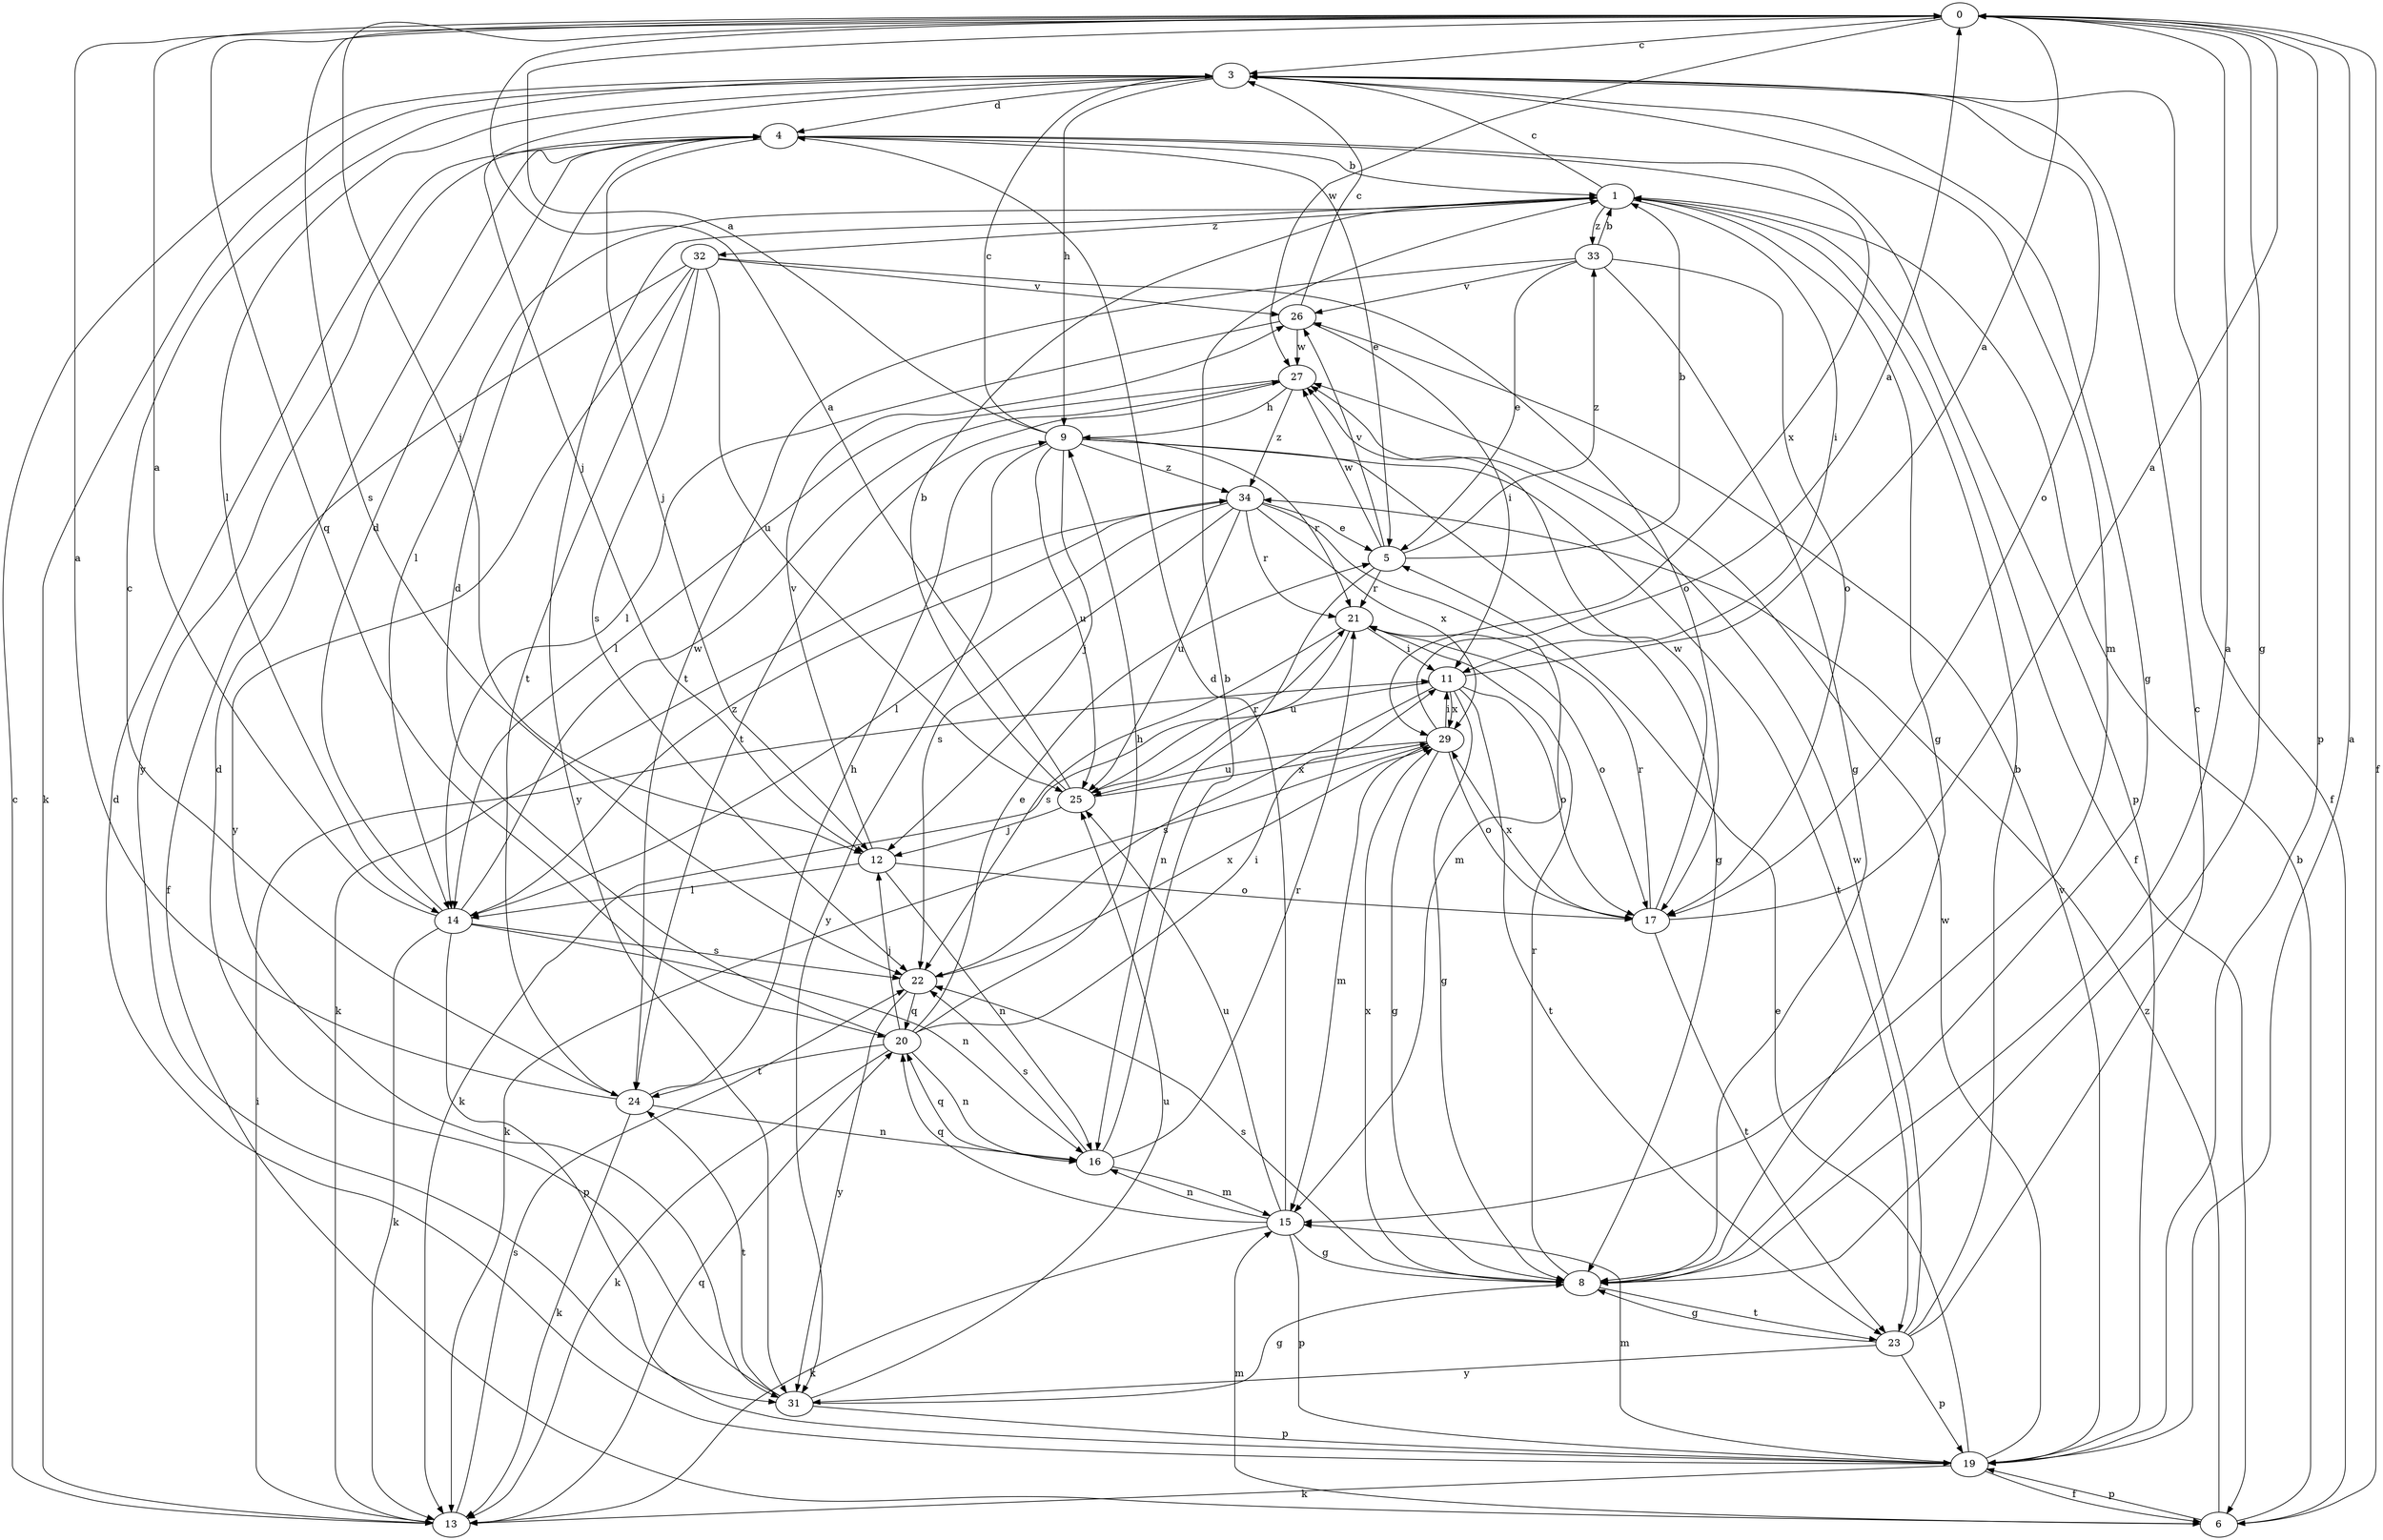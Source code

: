 strict digraph  {
0;
1;
3;
4;
5;
6;
8;
9;
11;
12;
13;
14;
15;
16;
17;
19;
20;
21;
22;
23;
24;
25;
26;
27;
29;
31;
32;
33;
34;
0 -> 3  [label=c];
0 -> 6  [label=f];
0 -> 8  [label=g];
0 -> 12  [label=j];
0 -> 19  [label=p];
0 -> 20  [label=q];
0 -> 22  [label=s];
0 -> 27  [label=w];
1 -> 3  [label=c];
1 -> 6  [label=f];
1 -> 8  [label=g];
1 -> 11  [label=i];
1 -> 14  [label=l];
1 -> 31  [label=y];
1 -> 32  [label=z];
1 -> 33  [label=z];
3 -> 4  [label=d];
3 -> 6  [label=f];
3 -> 8  [label=g];
3 -> 9  [label=h];
3 -> 12  [label=j];
3 -> 13  [label=k];
3 -> 14  [label=l];
3 -> 15  [label=m];
3 -> 17  [label=o];
4 -> 1  [label=b];
4 -> 5  [label=e];
4 -> 12  [label=j];
4 -> 19  [label=p];
4 -> 29  [label=x];
4 -> 31  [label=y];
5 -> 1  [label=b];
5 -> 16  [label=n];
5 -> 21  [label=r];
5 -> 26  [label=v];
5 -> 27  [label=w];
5 -> 33  [label=z];
6 -> 1  [label=b];
6 -> 15  [label=m];
6 -> 19  [label=p];
6 -> 34  [label=z];
8 -> 0  [label=a];
8 -> 21  [label=r];
8 -> 22  [label=s];
8 -> 23  [label=t];
8 -> 29  [label=x];
9 -> 0  [label=a];
9 -> 3  [label=c];
9 -> 8  [label=g];
9 -> 12  [label=j];
9 -> 21  [label=r];
9 -> 23  [label=t];
9 -> 25  [label=u];
9 -> 31  [label=y];
9 -> 34  [label=z];
11 -> 0  [label=a];
11 -> 8  [label=g];
11 -> 13  [label=k];
11 -> 17  [label=o];
11 -> 22  [label=s];
11 -> 23  [label=t];
11 -> 29  [label=x];
12 -> 14  [label=l];
12 -> 16  [label=n];
12 -> 17  [label=o];
12 -> 26  [label=v];
13 -> 3  [label=c];
13 -> 11  [label=i];
13 -> 20  [label=q];
13 -> 22  [label=s];
14 -> 0  [label=a];
14 -> 4  [label=d];
14 -> 13  [label=k];
14 -> 16  [label=n];
14 -> 19  [label=p];
14 -> 22  [label=s];
14 -> 27  [label=w];
14 -> 34  [label=z];
15 -> 4  [label=d];
15 -> 8  [label=g];
15 -> 13  [label=k];
15 -> 16  [label=n];
15 -> 19  [label=p];
15 -> 20  [label=q];
15 -> 25  [label=u];
16 -> 1  [label=b];
16 -> 15  [label=m];
16 -> 20  [label=q];
16 -> 21  [label=r];
16 -> 22  [label=s];
17 -> 0  [label=a];
17 -> 21  [label=r];
17 -> 23  [label=t];
17 -> 27  [label=w];
17 -> 29  [label=x];
19 -> 0  [label=a];
19 -> 4  [label=d];
19 -> 5  [label=e];
19 -> 6  [label=f];
19 -> 13  [label=k];
19 -> 15  [label=m];
19 -> 26  [label=v];
19 -> 27  [label=w];
20 -> 4  [label=d];
20 -> 5  [label=e];
20 -> 9  [label=h];
20 -> 11  [label=i];
20 -> 12  [label=j];
20 -> 13  [label=k];
20 -> 16  [label=n];
20 -> 24  [label=t];
21 -> 11  [label=i];
21 -> 17  [label=o];
21 -> 22  [label=s];
21 -> 25  [label=u];
22 -> 20  [label=q];
22 -> 29  [label=x];
22 -> 31  [label=y];
23 -> 1  [label=b];
23 -> 3  [label=c];
23 -> 8  [label=g];
23 -> 19  [label=p];
23 -> 27  [label=w];
23 -> 31  [label=y];
24 -> 0  [label=a];
24 -> 3  [label=c];
24 -> 9  [label=h];
24 -> 13  [label=k];
24 -> 16  [label=n];
25 -> 0  [label=a];
25 -> 1  [label=b];
25 -> 12  [label=j];
25 -> 21  [label=r];
25 -> 29  [label=x];
26 -> 3  [label=c];
26 -> 11  [label=i];
26 -> 14  [label=l];
26 -> 27  [label=w];
27 -> 9  [label=h];
27 -> 14  [label=l];
27 -> 24  [label=t];
27 -> 34  [label=z];
29 -> 0  [label=a];
29 -> 8  [label=g];
29 -> 11  [label=i];
29 -> 13  [label=k];
29 -> 15  [label=m];
29 -> 17  [label=o];
29 -> 25  [label=u];
31 -> 4  [label=d];
31 -> 8  [label=g];
31 -> 19  [label=p];
31 -> 24  [label=t];
31 -> 25  [label=u];
32 -> 6  [label=f];
32 -> 17  [label=o];
32 -> 22  [label=s];
32 -> 24  [label=t];
32 -> 25  [label=u];
32 -> 26  [label=v];
32 -> 31  [label=y];
33 -> 1  [label=b];
33 -> 5  [label=e];
33 -> 8  [label=g];
33 -> 17  [label=o];
33 -> 24  [label=t];
33 -> 26  [label=v];
34 -> 5  [label=e];
34 -> 13  [label=k];
34 -> 14  [label=l];
34 -> 15  [label=m];
34 -> 21  [label=r];
34 -> 22  [label=s];
34 -> 25  [label=u];
34 -> 29  [label=x];
}
